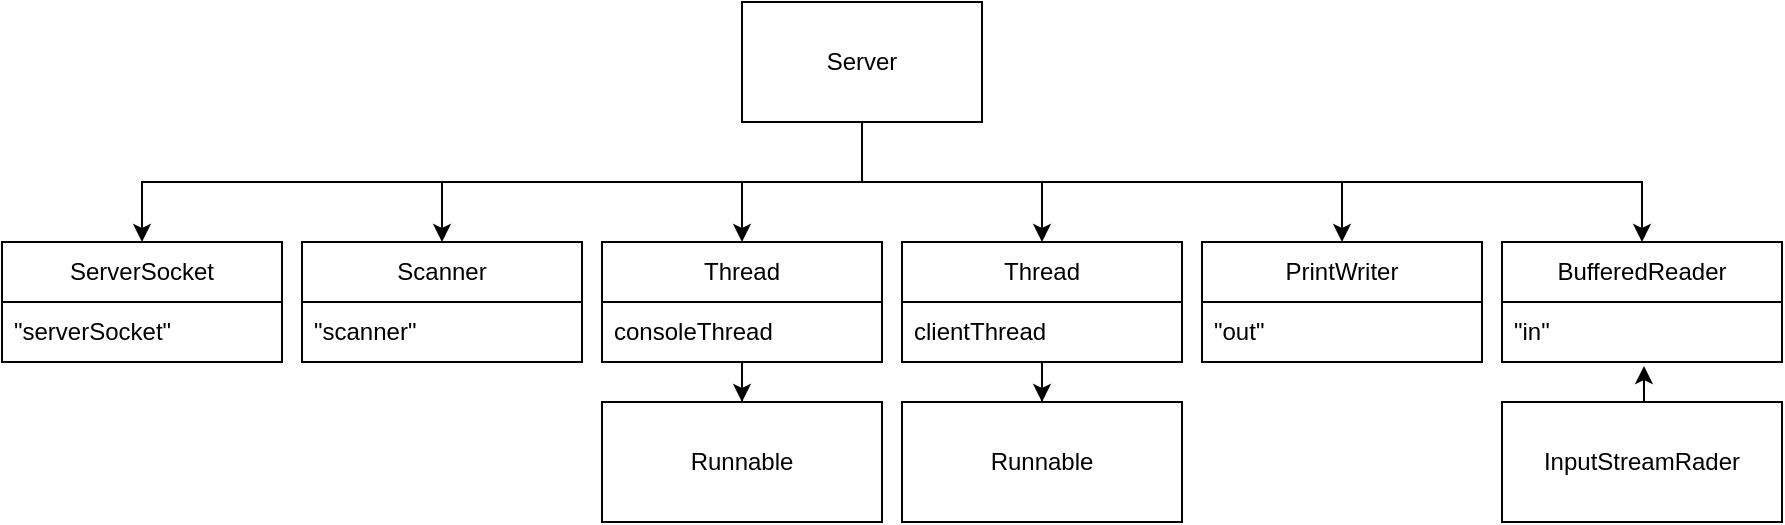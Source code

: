 <mxfile version="21.1.8" type="github">
  <diagram name="Page-1" id="Re6EroOyAE-Fq8GsHWLn">
    <mxGraphModel dx="1434" dy="796" grid="1" gridSize="10" guides="1" tooltips="1" connect="1" arrows="1" fold="1" page="1" pageScale="1" pageWidth="850" pageHeight="1100" math="0" shadow="0">
      <root>
        <mxCell id="0" />
        <mxCell id="1" parent="0" />
        <mxCell id="Q9mPDuU3OL1TKYWACV-Y-6" style="edgeStyle=orthogonalEdgeStyle;rounded=0;orthogonalLoop=1;jettySize=auto;html=1;exitX=0.5;exitY=1;exitDx=0;exitDy=0;" parent="1" source="Q9mPDuU3OL1TKYWACV-Y-1" target="Q9mPDuU3OL1TKYWACV-Y-2" edge="1">
          <mxGeometry relative="1" as="geometry" />
        </mxCell>
        <mxCell id="Q9mPDuU3OL1TKYWACV-Y-22" style="edgeStyle=orthogonalEdgeStyle;rounded=0;orthogonalLoop=1;jettySize=auto;html=1;exitX=0.5;exitY=1;exitDx=0;exitDy=0;entryX=0.5;entryY=0;entryDx=0;entryDy=0;" parent="1" source="Q9mPDuU3OL1TKYWACV-Y-1" target="Q9mPDuU3OL1TKYWACV-Y-8" edge="1">
          <mxGeometry relative="1" as="geometry" />
        </mxCell>
        <mxCell id="Q9mPDuU3OL1TKYWACV-Y-23" style="edgeStyle=orthogonalEdgeStyle;rounded=0;orthogonalLoop=1;jettySize=auto;html=1;exitX=0.5;exitY=1;exitDx=0;exitDy=0;entryX=0.5;entryY=0;entryDx=0;entryDy=0;" parent="1" source="Q9mPDuU3OL1TKYWACV-Y-1" target="Q9mPDuU3OL1TKYWACV-Y-10" edge="1">
          <mxGeometry relative="1" as="geometry" />
        </mxCell>
        <mxCell id="Q9mPDuU3OL1TKYWACV-Y-24" style="edgeStyle=orthogonalEdgeStyle;rounded=0;orthogonalLoop=1;jettySize=auto;html=1;exitX=0.5;exitY=1;exitDx=0;exitDy=0;entryX=0.5;entryY=0;entryDx=0;entryDy=0;" parent="1" source="Q9mPDuU3OL1TKYWACV-Y-1" target="Q9mPDuU3OL1TKYWACV-Y-12" edge="1">
          <mxGeometry relative="1" as="geometry" />
        </mxCell>
        <mxCell id="Q9mPDuU3OL1TKYWACV-Y-25" style="edgeStyle=orthogonalEdgeStyle;rounded=0;orthogonalLoop=1;jettySize=auto;html=1;exitX=0.5;exitY=1;exitDx=0;exitDy=0;entryX=0.5;entryY=0;entryDx=0;entryDy=0;" parent="1" source="Q9mPDuU3OL1TKYWACV-Y-1" target="Q9mPDuU3OL1TKYWACV-Y-14" edge="1">
          <mxGeometry relative="1" as="geometry" />
        </mxCell>
        <mxCell id="8OeurX3uFSsjwC0iwSRT-1" style="edgeStyle=orthogonalEdgeStyle;rounded=0;orthogonalLoop=1;jettySize=auto;html=1;exitX=0.5;exitY=1;exitDx=0;exitDy=0;" edge="1" parent="1" source="Q9mPDuU3OL1TKYWACV-Y-1" target="Q9mPDuU3OL1TKYWACV-Y-16">
          <mxGeometry relative="1" as="geometry" />
        </mxCell>
        <mxCell id="Q9mPDuU3OL1TKYWACV-Y-1" value="Server" style="rounded=0;whiteSpace=wrap;html=1;" parent="1" vertex="1">
          <mxGeometry x="390" y="150" width="120" height="60" as="geometry" />
        </mxCell>
        <mxCell id="Q9mPDuU3OL1TKYWACV-Y-2" value="ServerSocket" style="swimlane;fontStyle=0;childLayout=stackLayout;horizontal=1;startSize=30;horizontalStack=0;resizeParent=1;resizeParentMax=0;resizeLast=0;collapsible=1;marginBottom=0;whiteSpace=wrap;html=1;" parent="1" vertex="1">
          <mxGeometry x="20" y="270" width="140" height="60" as="geometry" />
        </mxCell>
        <mxCell id="Q9mPDuU3OL1TKYWACV-Y-3" value="&quot;serverSocket&quot;" style="text;strokeColor=none;fillColor=none;align=left;verticalAlign=middle;spacingLeft=4;spacingRight=4;overflow=hidden;points=[[0,0.5],[1,0.5]];portConstraint=eastwest;rotatable=0;whiteSpace=wrap;html=1;" parent="Q9mPDuU3OL1TKYWACV-Y-2" vertex="1">
          <mxGeometry y="30" width="140" height="30" as="geometry" />
        </mxCell>
        <mxCell id="Q9mPDuU3OL1TKYWACV-Y-8" value="Scanner" style="swimlane;fontStyle=0;childLayout=stackLayout;horizontal=1;startSize=30;horizontalStack=0;resizeParent=1;resizeParentMax=0;resizeLast=0;collapsible=1;marginBottom=0;whiteSpace=wrap;html=1;" parent="1" vertex="1">
          <mxGeometry x="170" y="270" width="140" height="60" as="geometry" />
        </mxCell>
        <mxCell id="Q9mPDuU3OL1TKYWACV-Y-9" value="&quot;scanner&quot;" style="text;strokeColor=none;fillColor=none;align=left;verticalAlign=middle;spacingLeft=4;spacingRight=4;overflow=hidden;points=[[0,0.5],[1,0.5]];portConstraint=eastwest;rotatable=0;whiteSpace=wrap;html=1;" parent="Q9mPDuU3OL1TKYWACV-Y-8" vertex="1">
          <mxGeometry y="30" width="140" height="30" as="geometry" />
        </mxCell>
        <mxCell id="Q9mPDuU3OL1TKYWACV-Y-30" value="" style="edgeStyle=orthogonalEdgeStyle;rounded=0;orthogonalLoop=1;jettySize=auto;html=1;" parent="1" source="Q9mPDuU3OL1TKYWACV-Y-10" target="Q9mPDuU3OL1TKYWACV-Y-18" edge="1">
          <mxGeometry relative="1" as="geometry" />
        </mxCell>
        <mxCell id="Q9mPDuU3OL1TKYWACV-Y-10" value="Thread" style="swimlane;fontStyle=0;childLayout=stackLayout;horizontal=1;startSize=30;horizontalStack=0;resizeParent=1;resizeParentMax=0;resizeLast=0;collapsible=1;marginBottom=0;whiteSpace=wrap;html=1;" parent="1" vertex="1">
          <mxGeometry x="320" y="270" width="140" height="60" as="geometry" />
        </mxCell>
        <mxCell id="Q9mPDuU3OL1TKYWACV-Y-11" value="consoleThread" style="text;strokeColor=none;fillColor=none;align=left;verticalAlign=middle;spacingLeft=4;spacingRight=4;overflow=hidden;points=[[0,0.5],[1,0.5]];portConstraint=eastwest;rotatable=0;whiteSpace=wrap;html=1;" parent="Q9mPDuU3OL1TKYWACV-Y-10" vertex="1">
          <mxGeometry y="30" width="140" height="30" as="geometry" />
        </mxCell>
        <mxCell id="Q9mPDuU3OL1TKYWACV-Y-29" value="" style="edgeStyle=orthogonalEdgeStyle;rounded=0;orthogonalLoop=1;jettySize=auto;html=1;" parent="1" source="Q9mPDuU3OL1TKYWACV-Y-12" target="Q9mPDuU3OL1TKYWACV-Y-19" edge="1">
          <mxGeometry relative="1" as="geometry" />
        </mxCell>
        <mxCell id="Q9mPDuU3OL1TKYWACV-Y-12" value="Thread" style="swimlane;fontStyle=0;childLayout=stackLayout;horizontal=1;startSize=30;horizontalStack=0;resizeParent=1;resizeParentMax=0;resizeLast=0;collapsible=1;marginBottom=0;whiteSpace=wrap;html=1;" parent="1" vertex="1">
          <mxGeometry x="470" y="270" width="140" height="60" as="geometry" />
        </mxCell>
        <mxCell id="Q9mPDuU3OL1TKYWACV-Y-13" value="clientThread" style="text;strokeColor=none;fillColor=none;align=left;verticalAlign=middle;spacingLeft=4;spacingRight=4;overflow=hidden;points=[[0,0.5],[1,0.5]];portConstraint=eastwest;rotatable=0;whiteSpace=wrap;html=1;" parent="Q9mPDuU3OL1TKYWACV-Y-12" vertex="1">
          <mxGeometry y="30" width="140" height="30" as="geometry" />
        </mxCell>
        <mxCell id="Q9mPDuU3OL1TKYWACV-Y-14" value="PrintWriter" style="swimlane;fontStyle=0;childLayout=stackLayout;horizontal=1;startSize=30;horizontalStack=0;resizeParent=1;resizeParentMax=0;resizeLast=0;collapsible=1;marginBottom=0;whiteSpace=wrap;html=1;" parent="1" vertex="1">
          <mxGeometry x="620" y="270" width="140" height="60" as="geometry" />
        </mxCell>
        <mxCell id="Q9mPDuU3OL1TKYWACV-Y-15" value="&quot;out&quot;" style="text;strokeColor=none;fillColor=none;align=left;verticalAlign=middle;spacingLeft=4;spacingRight=4;overflow=hidden;points=[[0,0.5],[1,0.5]];portConstraint=eastwest;rotatable=0;whiteSpace=wrap;html=1;" parent="Q9mPDuU3OL1TKYWACV-Y-14" vertex="1">
          <mxGeometry y="30" width="140" height="30" as="geometry" />
        </mxCell>
        <mxCell id="Q9mPDuU3OL1TKYWACV-Y-16" value="BufferedReader" style="swimlane;fontStyle=0;childLayout=stackLayout;horizontal=1;startSize=30;horizontalStack=0;resizeParent=1;resizeParentMax=0;resizeLast=0;collapsible=1;marginBottom=0;whiteSpace=wrap;html=1;" parent="1" vertex="1">
          <mxGeometry x="770" y="270" width="140" height="60" as="geometry" />
        </mxCell>
        <mxCell id="Q9mPDuU3OL1TKYWACV-Y-17" value="&quot;in&quot;" style="text;strokeColor=none;fillColor=none;align=left;verticalAlign=middle;spacingLeft=4;spacingRight=4;overflow=hidden;points=[[0,0.5],[1,0.5]];portConstraint=eastwest;rotatable=0;whiteSpace=wrap;html=1;" parent="Q9mPDuU3OL1TKYWACV-Y-16" vertex="1">
          <mxGeometry y="30" width="140" height="30" as="geometry" />
        </mxCell>
        <mxCell id="Q9mPDuU3OL1TKYWACV-Y-18" value="Runnable" style="rounded=0;whiteSpace=wrap;html=1;" parent="1" vertex="1">
          <mxGeometry x="320" y="350" width="140" height="60" as="geometry" />
        </mxCell>
        <mxCell id="Q9mPDuU3OL1TKYWACV-Y-19" value="Runnable" style="rounded=0;whiteSpace=wrap;html=1;" parent="1" vertex="1">
          <mxGeometry x="470" y="350" width="140" height="60" as="geometry" />
        </mxCell>
        <mxCell id="Q9mPDuU3OL1TKYWACV-Y-28" style="edgeStyle=orthogonalEdgeStyle;rounded=0;orthogonalLoop=1;jettySize=auto;html=1;exitX=0.5;exitY=0;exitDx=0;exitDy=0;entryX=0.507;entryY=1.067;entryDx=0;entryDy=0;entryPerimeter=0;" parent="1" source="Q9mPDuU3OL1TKYWACV-Y-21" target="Q9mPDuU3OL1TKYWACV-Y-17" edge="1">
          <mxGeometry relative="1" as="geometry" />
        </mxCell>
        <mxCell id="Q9mPDuU3OL1TKYWACV-Y-21" value="InputStreamRader" style="rounded=0;whiteSpace=wrap;html=1;" parent="1" vertex="1">
          <mxGeometry x="770" y="350" width="140" height="60" as="geometry" />
        </mxCell>
      </root>
    </mxGraphModel>
  </diagram>
</mxfile>

